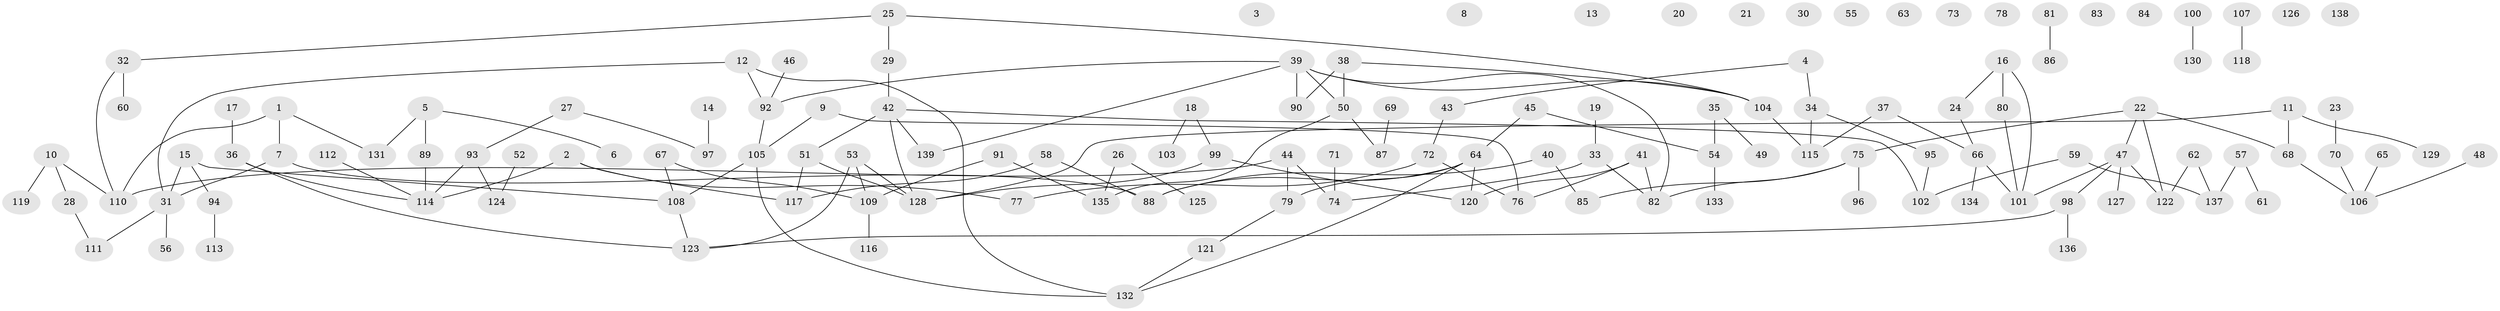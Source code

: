 // coarse degree distribution, {4: 0.19402985074626866, 3: 0.26865671641791045, 2: 0.26865671641791045, 1: 0.1791044776119403, 7: 0.029850746268656716, 5: 0.05970149253731343}
// Generated by graph-tools (version 1.1) at 2025/35/03/04/25 23:35:51]
// undirected, 139 vertices, 153 edges
graph export_dot {
  node [color=gray90,style=filled];
  1;
  2;
  3;
  4;
  5;
  6;
  7;
  8;
  9;
  10;
  11;
  12;
  13;
  14;
  15;
  16;
  17;
  18;
  19;
  20;
  21;
  22;
  23;
  24;
  25;
  26;
  27;
  28;
  29;
  30;
  31;
  32;
  33;
  34;
  35;
  36;
  37;
  38;
  39;
  40;
  41;
  42;
  43;
  44;
  45;
  46;
  47;
  48;
  49;
  50;
  51;
  52;
  53;
  54;
  55;
  56;
  57;
  58;
  59;
  60;
  61;
  62;
  63;
  64;
  65;
  66;
  67;
  68;
  69;
  70;
  71;
  72;
  73;
  74;
  75;
  76;
  77;
  78;
  79;
  80;
  81;
  82;
  83;
  84;
  85;
  86;
  87;
  88;
  89;
  90;
  91;
  92;
  93;
  94;
  95;
  96;
  97;
  98;
  99;
  100;
  101;
  102;
  103;
  104;
  105;
  106;
  107;
  108;
  109;
  110;
  111;
  112;
  113;
  114;
  115;
  116;
  117;
  118;
  119;
  120;
  121;
  122;
  123;
  124;
  125;
  126;
  127;
  128;
  129;
  130;
  131;
  132;
  133;
  134;
  135;
  136;
  137;
  138;
  139;
  1 -- 7;
  1 -- 110;
  1 -- 131;
  2 -- 77;
  2 -- 114;
  2 -- 117;
  4 -- 34;
  4 -- 43;
  5 -- 6;
  5 -- 89;
  5 -- 131;
  7 -- 31;
  7 -- 88;
  9 -- 76;
  9 -- 105;
  10 -- 28;
  10 -- 110;
  10 -- 119;
  11 -- 68;
  11 -- 128;
  11 -- 129;
  12 -- 31;
  12 -- 92;
  12 -- 132;
  14 -- 97;
  15 -- 31;
  15 -- 94;
  15 -- 108;
  16 -- 24;
  16 -- 80;
  16 -- 101;
  17 -- 36;
  18 -- 99;
  18 -- 103;
  19 -- 33;
  22 -- 47;
  22 -- 68;
  22 -- 75;
  22 -- 122;
  23 -- 70;
  24 -- 66;
  25 -- 29;
  25 -- 32;
  25 -- 104;
  26 -- 125;
  26 -- 135;
  27 -- 93;
  27 -- 97;
  28 -- 111;
  29 -- 42;
  31 -- 56;
  31 -- 111;
  32 -- 60;
  32 -- 110;
  33 -- 74;
  33 -- 82;
  34 -- 95;
  34 -- 115;
  35 -- 49;
  35 -- 54;
  36 -- 114;
  36 -- 123;
  37 -- 66;
  37 -- 115;
  38 -- 50;
  38 -- 90;
  38 -- 104;
  39 -- 50;
  39 -- 82;
  39 -- 90;
  39 -- 92;
  39 -- 104;
  39 -- 139;
  40 -- 85;
  40 -- 88;
  41 -- 76;
  41 -- 82;
  41 -- 120;
  42 -- 51;
  42 -- 102;
  42 -- 128;
  42 -- 139;
  43 -- 72;
  44 -- 74;
  44 -- 79;
  44 -- 110;
  45 -- 54;
  45 -- 64;
  46 -- 92;
  47 -- 98;
  47 -- 101;
  47 -- 122;
  47 -- 127;
  48 -- 106;
  50 -- 87;
  50 -- 135;
  51 -- 117;
  51 -- 128;
  52 -- 124;
  53 -- 109;
  53 -- 123;
  53 -- 128;
  54 -- 133;
  57 -- 61;
  57 -- 137;
  58 -- 88;
  58 -- 117;
  59 -- 102;
  59 -- 137;
  62 -- 122;
  62 -- 137;
  64 -- 79;
  64 -- 88;
  64 -- 120;
  64 -- 132;
  65 -- 106;
  66 -- 101;
  66 -- 134;
  67 -- 108;
  67 -- 109;
  68 -- 106;
  69 -- 87;
  70 -- 106;
  71 -- 74;
  72 -- 76;
  72 -- 77;
  75 -- 82;
  75 -- 85;
  75 -- 96;
  79 -- 121;
  80 -- 101;
  81 -- 86;
  89 -- 114;
  91 -- 109;
  91 -- 135;
  92 -- 105;
  93 -- 114;
  93 -- 124;
  94 -- 113;
  95 -- 102;
  98 -- 123;
  98 -- 136;
  99 -- 120;
  99 -- 128;
  100 -- 130;
  104 -- 115;
  105 -- 108;
  105 -- 132;
  107 -- 118;
  108 -- 123;
  109 -- 116;
  112 -- 114;
  121 -- 132;
}
